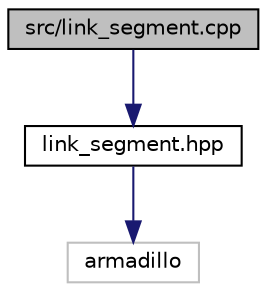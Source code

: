 digraph "src/link_segment.cpp"
{
  edge [fontname="Helvetica",fontsize="10",labelfontname="Helvetica",labelfontsize="10"];
  node [fontname="Helvetica",fontsize="10",shape=record];
  Node1 [label="src/link_segment.cpp",height=0.2,width=0.4,color="black", fillcolor="grey75", style="filled" fontcolor="black"];
  Node1 -> Node2 [color="midnightblue",fontsize="10",style="solid"];
  Node2 [label="link_segment.hpp",height=0.2,width=0.4,color="black", fillcolor="white", style="filled",URL="$link__segment_8hpp.html"];
  Node2 -> Node3 [color="midnightblue",fontsize="10",style="solid"];
  Node3 [label="armadillo",height=0.2,width=0.4,color="grey75", fillcolor="white", style="filled"];
}
